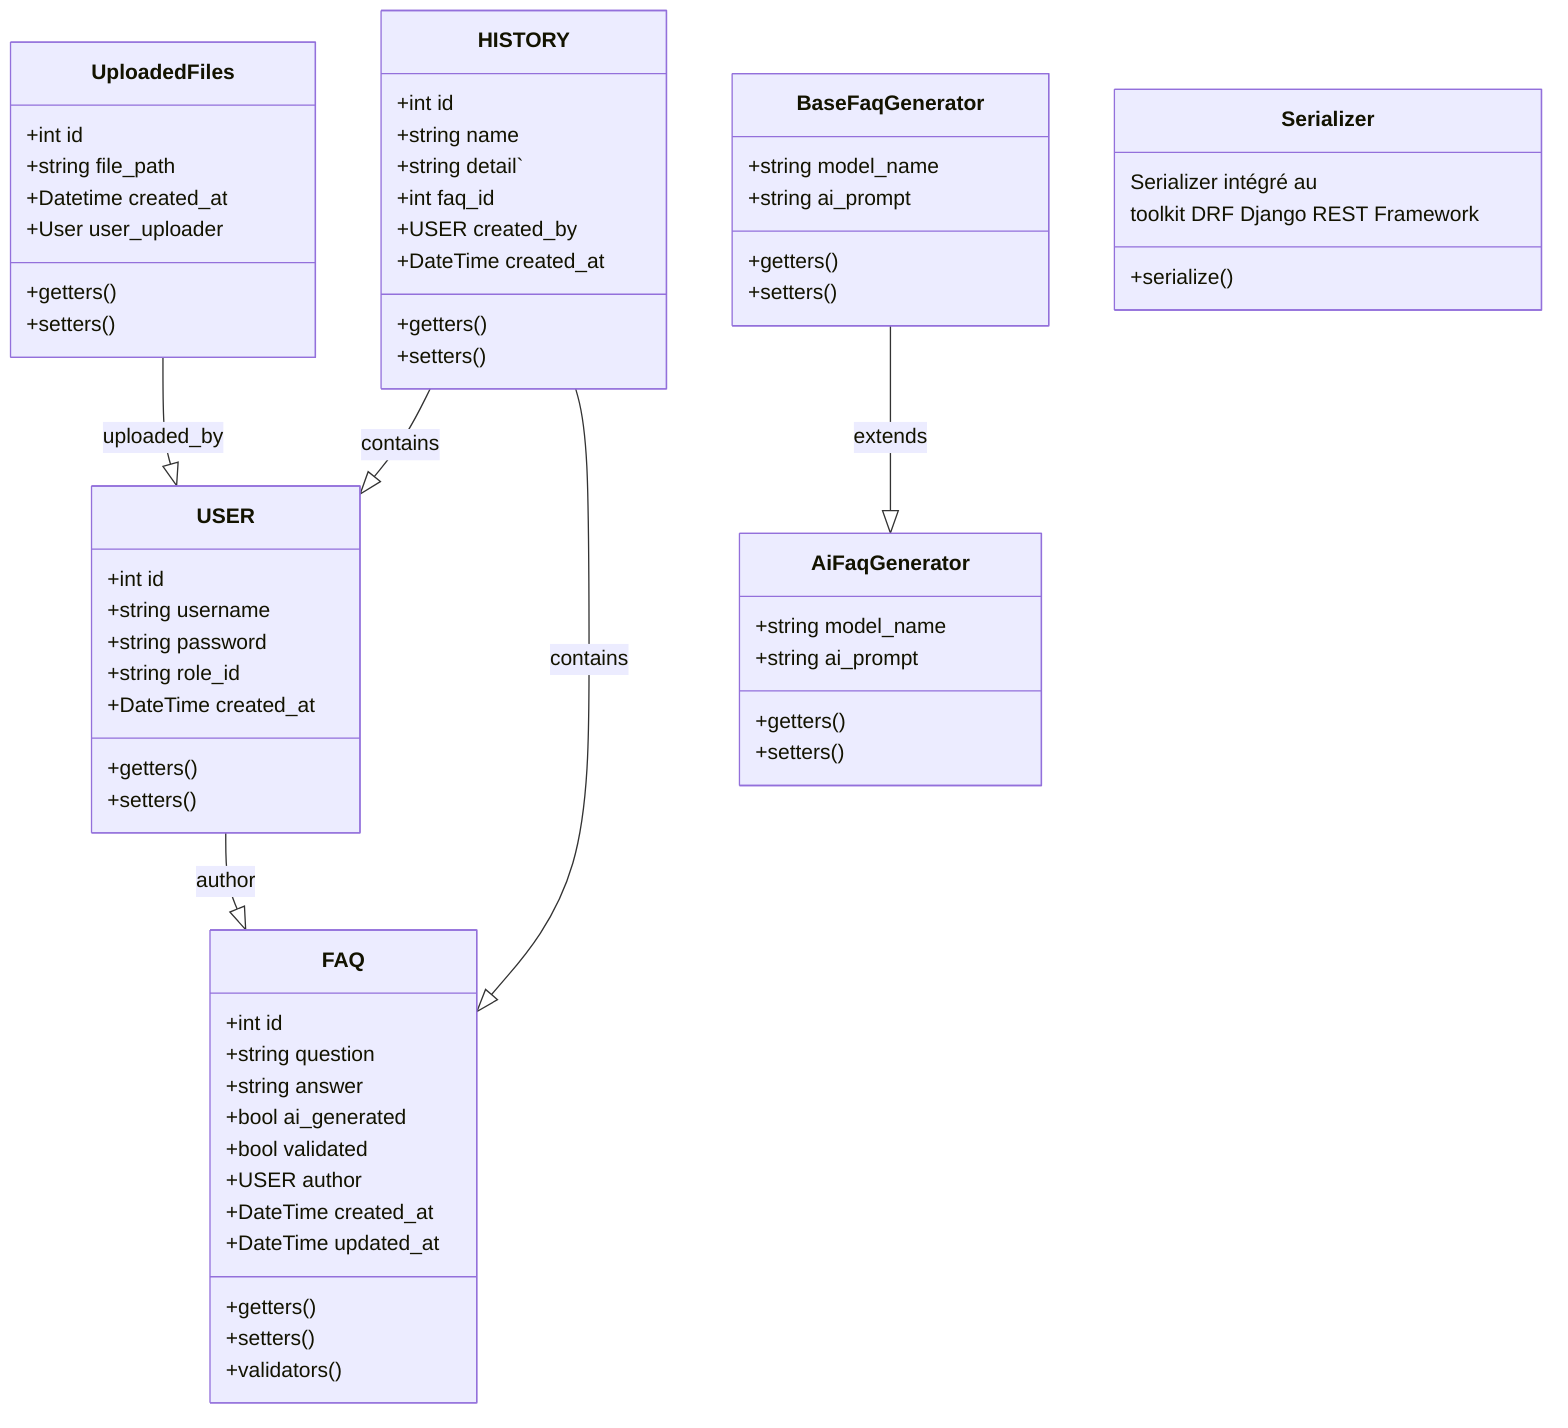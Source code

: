 classDiagram
    HISTORY --|> USER : contains
    USER --|> FAQ : author
    UploadedFiles --|> USER : uploaded_by
    HISTORY --|> FAQ : contains
    BaseFaqGenerator --|> AiFaqGenerator : extends
    class USER {
        +int id
        +string username
        +string password
        +string role_id
        +DateTime created_at

        +getters()
        +setters()
    }
    class HISTORY {
        %% Logs
        +int id
        +string name
        +string detail`
        +int faq_id
        +USER created_by
        +DateTime created_at

        +getters()
        +setters()
    }
    class FAQ {
        +int id
        +string question
        +string answer
        +bool ai_generated
        +bool validated
        +USER author
        +DateTime created_at
        +DateTime updated_at

        +getters()
        +setters()
        +validators()
    }
    class UploadedFiles{
        +int id
        +string file_path
        +Datetime created_at
        +User user_uploader

        +getters()
        +setters()
    }
    
    class Serializer{
        Serializer intégré au 
        toolkit DRF Django REST Framework
        +serialize() 
    }

    class BaseFaqGenerator{
        +string model_name
        +string ai_prompt
        
        
        +getters()
        +setters()
    }

    class AiFaqGenerator{
        +string model_name
        +string ai_prompt

        +getters()
        +setters()
    }